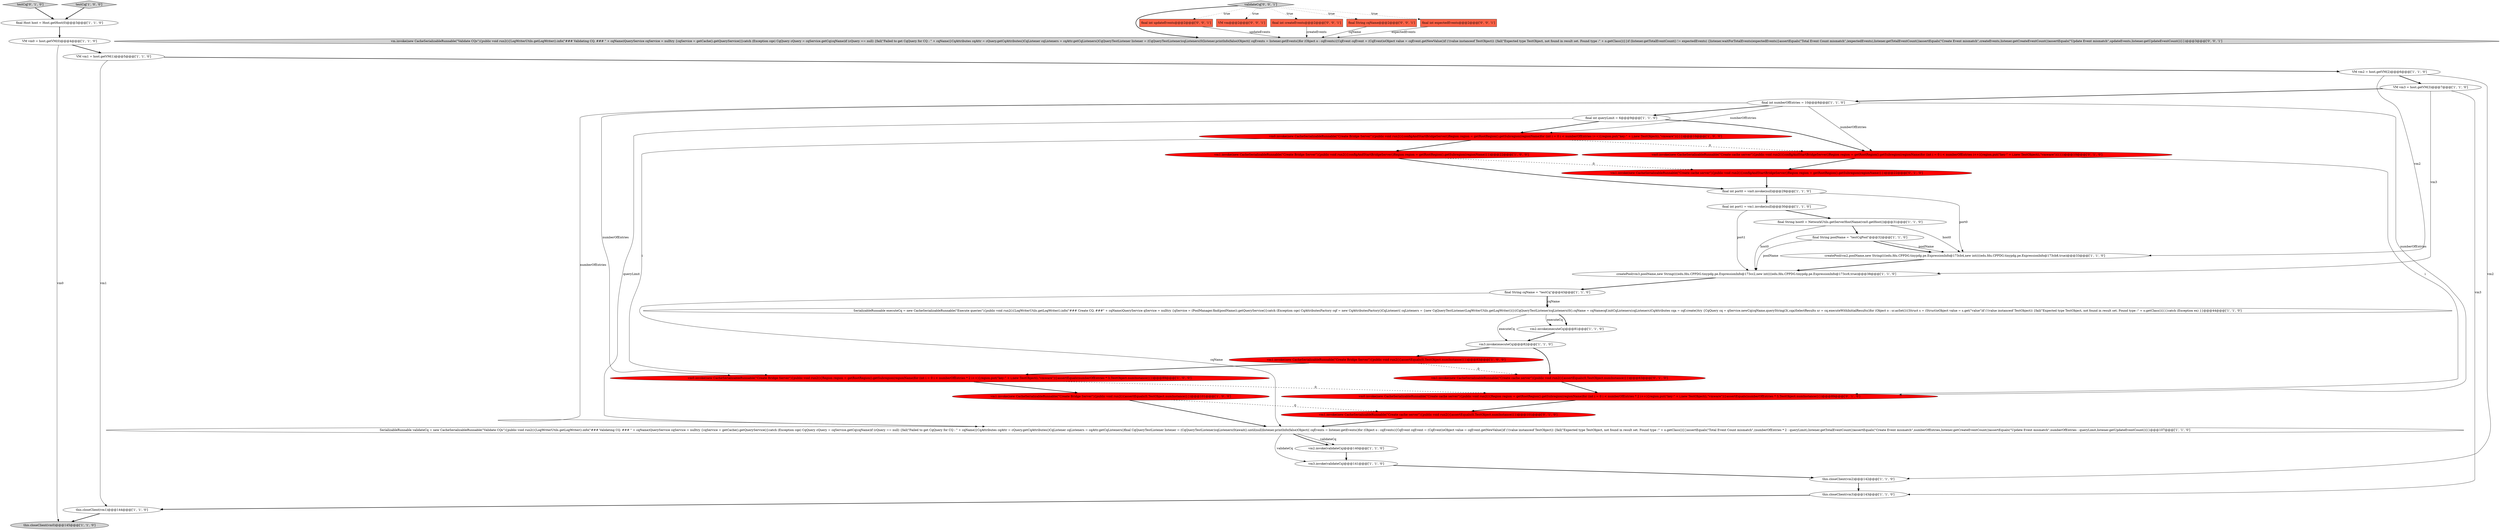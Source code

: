 digraph {
16 [style = filled, label = "vm2.invoke(executeCq)@@@81@@@['1', '1', '0']", fillcolor = white, shape = ellipse image = "AAA0AAABBB1BBB"];
25 [style = filled, label = "final int port0 = vm0.invoke(null)@@@29@@@['1', '1', '0']", fillcolor = white, shape = ellipse image = "AAA0AAABBB1BBB"];
31 [style = filled, label = "testCq['0', '1', '0']", fillcolor = lightgray, shape = diamond image = "AAA0AAABBB2BBB"];
19 [style = filled, label = "final String cqName = \"testCq\"@@@43@@@['1', '1', '0']", fillcolor = white, shape = ellipse image = "AAA0AAABBB1BBB"];
5 [style = filled, label = "vm1.invoke(new CacheSerializableRunnable(\"Create Bridge Server\"){public void run2(){configAndStartBridgeServer()Region region = getRootRegion().getSubregion(regionName)}})@@@22@@@['1', '0', '0']", fillcolor = red, shape = ellipse image = "AAA1AAABBB1BBB"];
27 [style = filled, label = "createPool(vm3,poolName,new String((((edu.fdu.CPPDG.tinypdg.pe.ExpressionInfo@173cc2,new int((((edu.fdu.CPPDG.tinypdg.pe.ExpressionInfo@173cc6,true)@@@38@@@['1', '1', '0']", fillcolor = white, shape = ellipse image = "AAA0AAABBB1BBB"];
32 [style = filled, label = "vm1.invoke(new CacheSerializableRunnable(\"Create cache server\"){public void run2(){assertEquals(0,TestObject.numInstance)}})@@@101@@@['0', '1', '0']", fillcolor = red, shape = ellipse image = "AAA1AAABBB2BBB"];
3 [style = filled, label = "final int numberOfEntries = 10@@@8@@@['1', '1', '0']", fillcolor = white, shape = ellipse image = "AAA0AAABBB1BBB"];
35 [style = filled, label = "vm0.invoke(new CacheSerializableRunnable(\"Create cache server\"){public void run2(){configAndStartBridgeServer()Region region = getRootRegion().getSubregion(regionName)for (int i = 0 i < numberOfEntries i++){region.put(\"key-\" + i,new TestObject(i,\"vmware\"))}}})@@@10@@@['0', '1', '0']", fillcolor = red, shape = ellipse image = "AAA1AAABBB2BBB"];
9 [style = filled, label = "vm3.invoke(executeCq)@@@82@@@['1', '1', '0']", fillcolor = white, shape = ellipse image = "AAA0AAABBB1BBB"];
15 [style = filled, label = "vm2.invoke(validateCq)@@@140@@@['1', '1', '0']", fillcolor = white, shape = ellipse image = "AAA0AAABBB1BBB"];
2 [style = filled, label = "this.closeClient(vm3)@@@143@@@['1', '1', '0']", fillcolor = white, shape = ellipse image = "AAA0AAABBB1BBB"];
39 [style = filled, label = "vm.invoke(new CacheSerializableRunnable(\"Validate CQs\"){public void run2(){LogWriterUtils.getLogWriter().info(\"### Validating CQ. ### \" + cqName)QueryService cqService = nulltry {cqService = getCache().getQueryService()}catch (Exception cqe) CqQuery cQuery = cqService.getCq(cqName)if (cQuery == null) {fail(\"Failed to get CqQuery for CQ : \" + cqName)}CqAttributes cqAttr = cQuery.getCqAttributes()CqListener cqListeners = cqAttr.getCqListeners()CqQueryTestListener listener = (CqQueryTestListener)cqListeners(0(listener.printInfo(false)Object(( cqEvents = listener.getEvents()for (Object o : cqEvents){CqEvent cqEvent = (CqEvent)oObject value = cqEvent.getNewValue()if (!(value instanceof TestObject)) {fail(\"Expected type TestObject, not found in result set. Found type :\" + o.getClass())}}if (listener.getTotalEventCount() != expectedEvents) {listener.waitForTotalEvents(expectedEvents)}assertEquals(\"Total Event Count mismatch\",(expectedEvents),listener.getTotalEventCount())assertEquals(\"Create Event mismatch\",createEvents,listener.getCreateEventCount())assertEquals(\"Update Event mismatch\",updateEvents,listener.getUpdateEventCount())}})@@@3@@@['0', '0', '1']", fillcolor = lightgray, shape = ellipse image = "AAA0AAABBB3BBB"];
30 [style = filled, label = "vm1.invoke(new CacheSerializableRunnable(\"Create cache server\"){public void run2(){configAndStartBridgeServer()Region region = getRootRegion().getSubregion(regionName)}})@@@22@@@['0', '1', '0']", fillcolor = red, shape = ellipse image = "AAA1AAABBB2BBB"];
17 [style = filled, label = "final String host0 = NetworkUtils.getServerHostName(vm0.getHost())@@@31@@@['1', '1', '0']", fillcolor = white, shape = ellipse image = "AAA0AAABBB1BBB"];
23 [style = filled, label = "VM vm0 = host.getVM(0)@@@4@@@['1', '1', '0']", fillcolor = white, shape = ellipse image = "AAA0AAABBB1BBB"];
14 [style = filled, label = "this.closeClient(vm0)@@@145@@@['1', '1', '0']", fillcolor = lightgray, shape = ellipse image = "AAA0AAABBB1BBB"];
29 [style = filled, label = "this.closeClient(vm1)@@@144@@@['1', '1', '0']", fillcolor = white, shape = ellipse image = "AAA0AAABBB1BBB"];
38 [style = filled, label = "final int updateEvents@@@2@@@['0', '0', '1']", fillcolor = tomato, shape = box image = "AAA0AAABBB3BBB"];
6 [style = filled, label = "SerializableRunnable executeCq = new CacheSerializableRunnable(\"Execute queries\"){public void run2(){LogWriterUtils.getLogWriter().info(\"### Create CQ. ###\" + cqName)QueryService qService = nulltry {qService = (PoolManager.find(poolName)).getQueryService()}catch (Exception cqe) CqAttributesFactory cqf = new CqAttributesFactory()CqListener(( cqListeners = {new CqQueryTestListener(LogWriterUtils.getLogWriter())}((CqQueryTestListener)cqListeners(0().cqName = cqNamecqf.initCqListeners(cqListeners)CqAttributes cqa = cqf.create()try {CqQuery cq = qService.newCq(cqName,queryString(3(,cqa)SelectResults sr = cq.executeWithInitialResults()for (Object o : sr.asSet()){Struct s = (Struct)oObject value = s.get(\"value\")if (!(value instanceof TestObject)) {fail(\"Expected type TestObject, not found in result set. Found type :\" + o.getClass())}}}catch (Exception ex) }}@@@44@@@['1', '1', '0']", fillcolor = white, shape = ellipse image = "AAA0AAABBB1BBB"];
11 [style = filled, label = "final int port1 = vm1.invoke(null)@@@30@@@['1', '1', '0']", fillcolor = white, shape = ellipse image = "AAA0AAABBB1BBB"];
37 [style = filled, label = "VM vm@@@2@@@['0', '0', '1']", fillcolor = tomato, shape = box image = "AAA0AAABBB3BBB"];
24 [style = filled, label = "final String poolName = \"testCqPool\"@@@32@@@['1', '1', '0']", fillcolor = white, shape = ellipse image = "AAA0AAABBB1BBB"];
7 [style = filled, label = "vm1.invoke(new CacheSerializableRunnable(\"Create Bridge Server\"){public void run2(){assertEquals(0,TestObject.numInstance)}})@@@101@@@['1', '0', '0']", fillcolor = red, shape = ellipse image = "AAA1AAABBB1BBB"];
20 [style = filled, label = "VM vm1 = host.getVM(1)@@@5@@@['1', '1', '0']", fillcolor = white, shape = ellipse image = "AAA0AAABBB1BBB"];
10 [style = filled, label = "vm3.invoke(validateCq)@@@141@@@['1', '1', '0']", fillcolor = white, shape = ellipse image = "AAA0AAABBB1BBB"];
41 [style = filled, label = "validateCq['0', '0', '1']", fillcolor = lightgray, shape = diamond image = "AAA0AAABBB3BBB"];
22 [style = filled, label = "vm0.invoke(new CacheSerializableRunnable(\"Create Bridge Server\"){public void run2(){Region region = getRootRegion().getSubregion(regionName)for (int i = 0 i < numberOfEntries * 2 i++){region.put(\"key-\" + i,new TestObject(i,\"vmware\"))}assertEquals(numberOfEntries * 3,TestObject.numInstance)}})@@@89@@@['1', '0', '0']", fillcolor = red, shape = ellipse image = "AAA1AAABBB1BBB"];
4 [style = filled, label = "VM vm3 = host.getVM(3)@@@7@@@['1', '1', '0']", fillcolor = white, shape = ellipse image = "AAA0AAABBB1BBB"];
34 [style = filled, label = "vm0.invoke(new CacheSerializableRunnable(\"Create cache server\"){public void run2(){Region region = getRootRegion().getSubregion(regionName)for (int i = 0 i < numberOfEntries * 2 i++){region.put(\"key-\" + i,new TestObject(i,\"vmware\"))}assertEquals(numberOfEntries * 3,TestObject.numInstance)}})@@@89@@@['0', '1', '0']", fillcolor = red, shape = ellipse image = "AAA1AAABBB2BBB"];
26 [style = filled, label = "createPool(vm2,poolName,new String((((edu.fdu.CPPDG.tinypdg.pe.ExpressionInfo@173cb4,new int((((edu.fdu.CPPDG.tinypdg.pe.ExpressionInfo@173cb8,true)@@@33@@@['1', '1', '0']", fillcolor = white, shape = ellipse image = "AAA0AAABBB1BBB"];
40 [style = filled, label = "final int createEvents@@@2@@@['0', '0', '1']", fillcolor = tomato, shape = box image = "AAA0AAABBB3BBB"];
0 [style = filled, label = "final int queryLimit = 6@@@9@@@['1', '1', '0']", fillcolor = white, shape = ellipse image = "AAA0AAABBB1BBB"];
33 [style = filled, label = "vm1.invoke(new CacheSerializableRunnable(\"Create cache server\"){public void run2(){assertEquals(0,TestObject.numInstance)}})@@@83@@@['0', '1', '0']", fillcolor = red, shape = ellipse image = "AAA1AAABBB2BBB"];
42 [style = filled, label = "final String cqName@@@2@@@['0', '0', '1']", fillcolor = tomato, shape = box image = "AAA0AAABBB3BBB"];
18 [style = filled, label = "this.closeClient(vm2)@@@142@@@['1', '1', '0']", fillcolor = white, shape = ellipse image = "AAA0AAABBB1BBB"];
13 [style = filled, label = "vm0.invoke(new CacheSerializableRunnable(\"Create Bridge Server\"){public void run2(){configAndStartBridgeServer()Region region = getRootRegion().getSubregion(regionName)for (int i = 0 i < numberOfEntries i++){region.put(\"key-\" + i,new TestObject(i,\"vmware\"))}}})@@@10@@@['1', '0', '0']", fillcolor = red, shape = ellipse image = "AAA1AAABBB1BBB"];
21 [style = filled, label = "SerializableRunnable validateCq = new CacheSerializableRunnable(\"Validate CQs\"){public void run2(){LogWriterUtils.getLogWriter().info(\"### Validating CQ. ### \" + cqName)QueryService cqService = nulltry {cqService = getCache().getQueryService()}catch (Exception cqe) CqQuery cQuery = cqService.getCq(cqName)if (cQuery == null) {fail(\"Failed to get CqQuery for CQ : \" + cqName)}CqAttributes cqAttr = cQuery.getCqAttributes()CqListener cqListeners = cqAttr.getCqListeners()final CqQueryTestListener listener = (CqQueryTestListener)cqListeners(0(await().until(null)listener.printInfo(false)Object(( cqEvents = listener.getEvents()for (Object o : cqEvents){CqEvent cqEvent = (CqEvent)oObject value = cqEvent.getNewValue()if (!(value instanceof TestObject)) {fail(\"Expected type TestObject, not found in result set. Found type :\" + o.getClass())}}assertEquals(\"Total Event Count mismatch\",(numberOfEntries * 2 - queryLimit),listener.getTotalEventCount())assertEquals(\"Create Event mismatch\",numberOfEntries,listener.getCreateEventCount())assertEquals(\"Update Event mismatch\",numberOfEntries - queryLimit,listener.getUpdateEventCount())}}@@@107@@@['1', '1', '0']", fillcolor = white, shape = ellipse image = "AAA0AAABBB1BBB"];
36 [style = filled, label = "final int expectedEvents@@@2@@@['0', '0', '1']", fillcolor = tomato, shape = box image = "AAA0AAABBB3BBB"];
28 [style = filled, label = "vm1.invoke(new CacheSerializableRunnable(\"Create Bridge Server\"){public void run2(){assertEquals(0,TestObject.numInstance)}})@@@83@@@['1', '0', '0']", fillcolor = red, shape = ellipse image = "AAA1AAABBB1BBB"];
1 [style = filled, label = "testCq['1', '0', '0']", fillcolor = lightgray, shape = diamond image = "AAA0AAABBB1BBB"];
8 [style = filled, label = "VM vm2 = host.getVM(2)@@@6@@@['1', '1', '0']", fillcolor = white, shape = ellipse image = "AAA0AAABBB1BBB"];
12 [style = filled, label = "final Host host = Host.getHost(0)@@@3@@@['1', '1', '0']", fillcolor = white, shape = ellipse image = "AAA0AAABBB1BBB"];
10->18 [style = bold, label=""];
4->3 [style = bold, label=""];
35->34 [style = solid, label="i"];
23->20 [style = bold, label=""];
15->10 [style = bold, label=""];
32->21 [style = bold, label=""];
28->33 [style = dashed, label="0"];
0->13 [style = bold, label=""];
8->26 [style = solid, label="vm2"];
4->27 [style = solid, label="vm3"];
13->35 [style = dashed, label="0"];
3->35 [style = solid, label="numberOfEntries"];
9->33 [style = bold, label=""];
21->15 [style = bold, label=""];
8->18 [style = solid, label="vm2"];
19->21 [style = solid, label="cqName"];
13->22 [style = solid, label="i"];
6->9 [style = solid, label="executeCq"];
3->34 [style = solid, label="numberOfEntries"];
30->25 [style = bold, label=""];
24->26 [style = solid, label="poolName"];
19->6 [style = solid, label="cqName"];
7->32 [style = dashed, label="0"];
41->37 [style = dotted, label="true"];
22->34 [style = dashed, label="0"];
18->2 [style = bold, label=""];
36->39 [style = solid, label="expectedEvents"];
19->6 [style = bold, label=""];
41->38 [style = dotted, label="true"];
22->7 [style = bold, label=""];
31->12 [style = bold, label=""];
3->13 [style = solid, label="numberOfEntries"];
5->25 [style = bold, label=""];
3->0 [style = bold, label=""];
20->29 [style = solid, label="vm1"];
41->36 [style = dotted, label="true"];
9->28 [style = bold, label=""];
23->14 [style = solid, label="vm0"];
24->26 [style = bold, label=""];
26->27 [style = bold, label=""];
21->10 [style = solid, label="validateCq"];
20->8 [style = bold, label=""];
17->24 [style = bold, label=""];
38->39 [style = solid, label="updateEvents"];
41->40 [style = dotted, label="true"];
42->39 [style = solid, label="cqName"];
25->11 [style = bold, label=""];
6->16 [style = bold, label=""];
11->27 [style = solid, label="port1"];
29->14 [style = bold, label=""];
1->12 [style = bold, label=""];
13->5 [style = bold, label=""];
0->35 [style = bold, label=""];
7->21 [style = bold, label=""];
3->21 [style = solid, label="numberOfEntries"];
11->17 [style = bold, label=""];
25->26 [style = solid, label="port0"];
34->32 [style = bold, label=""];
17->26 [style = solid, label="host0"];
12->23 [style = bold, label=""];
27->19 [style = bold, label=""];
6->16 [style = solid, label="executeCq"];
24->27 [style = solid, label="poolName"];
8->4 [style = bold, label=""];
21->15 [style = solid, label="validateCq"];
41->39 [style = bold, label=""];
0->21 [style = solid, label="queryLimit"];
41->42 [style = dotted, label="true"];
2->29 [style = bold, label=""];
35->30 [style = bold, label=""];
33->34 [style = bold, label=""];
17->27 [style = solid, label="host0"];
4->2 [style = solid, label="vm3"];
16->9 [style = bold, label=""];
28->22 [style = bold, label=""];
3->22 [style = solid, label="numberOfEntries"];
5->30 [style = dashed, label="0"];
40->39 [style = solid, label="createEvents"];
}
